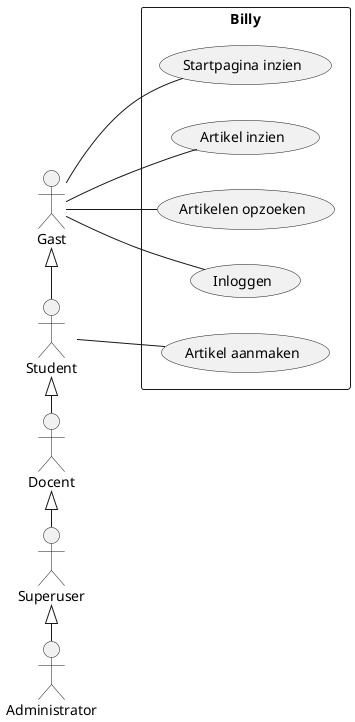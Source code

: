 @startuml use-case-diagram

left to right direction

rectangle Billy {
  usecase "Startpagina inzien" as UC1
  usecase "Artikel inzien" as UC2
  usecase "Artikelen opzoeken" as UC3
  usecase "Inloggen" as UC4
  usecase "Artikel aanmaken" as UC5
}

actor Gast as g
actor Student as s
actor Docent as d
actor Superuser as su
actor Administrator as a

g -right- UC1
g -right- UC2
g <|-right- s
g -- UC3
g -- UC4

s <|-right- d
s -- UC5

d <|-right- su

su <|-right- a

@enduml